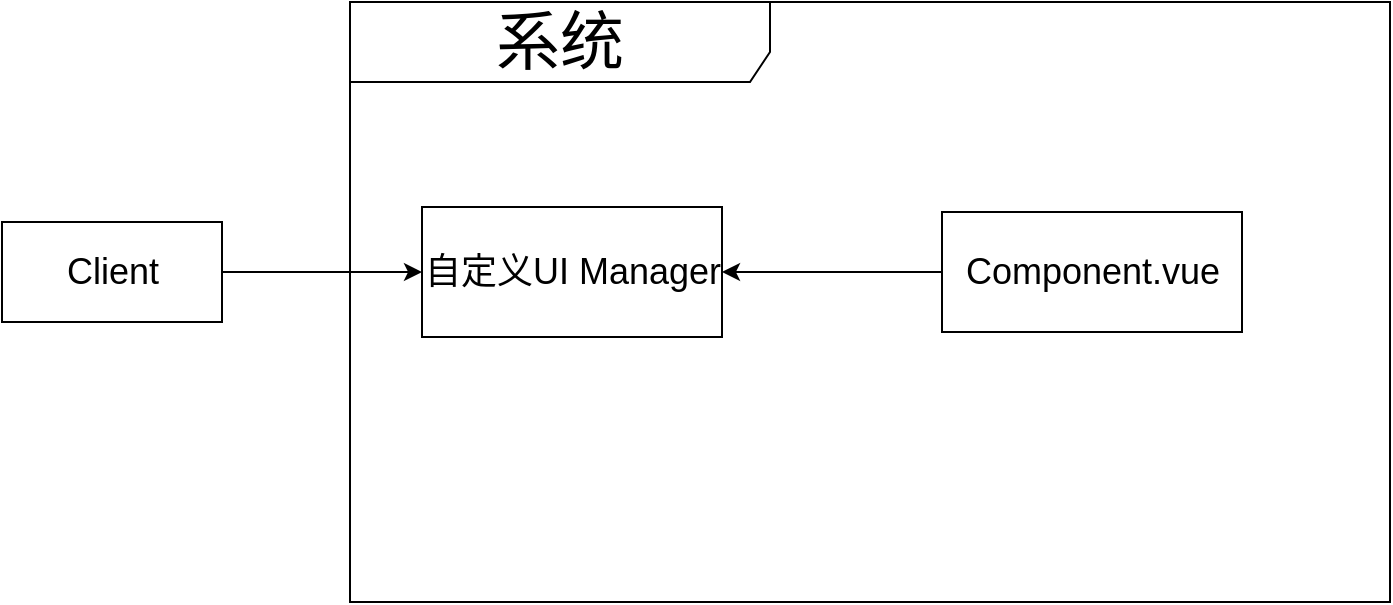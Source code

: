 <mxfile version="13.9.9" type="device"><diagram id="xlLa4os4nUqvh4hpsZzS" name="第 1 页"><mxGraphModel dx="1326" dy="806" grid="1" gridSize="10" guides="1" tooltips="1" connect="1" arrows="1" fold="1" page="1" pageScale="1" pageWidth="827" pageHeight="1169" math="0" shadow="0"><root><mxCell id="0"/><mxCell id="1" parent="0"/><mxCell id="9eY6jI4vPXQm349Hts14-3" value="系统" style="shape=umlFrame;whiteSpace=wrap;html=1;width=210;height=40;fontSize=32;" parent="1" vertex="1"><mxGeometry x="414" y="160" width="520" height="300" as="geometry"/></mxCell><mxCell id="9eY6jI4vPXQm349Hts14-9" style="edgeStyle=orthogonalEdgeStyle;rounded=0;orthogonalLoop=1;jettySize=auto;html=1;entryX=1;entryY=0.5;entryDx=0;entryDy=0;" parent="1" source="9eY6jI4vPXQm349Hts14-1" target="9eY6jI4vPXQm349Hts14-7" edge="1"><mxGeometry relative="1" as="geometry"/></mxCell><mxCell id="9eY6jI4vPXQm349Hts14-1" value="Component.vue" style="html=1;fontSize=18;" parent="1" vertex="1"><mxGeometry x="710" y="265" width="150" height="60" as="geometry"/></mxCell><mxCell id="9eY6jI4vPXQm349Hts14-5" style="edgeStyle=orthogonalEdgeStyle;rounded=0;orthogonalLoop=1;jettySize=auto;html=1;" parent="1" source="9eY6jI4vPXQm349Hts14-2" target="9eY6jI4vPXQm349Hts14-7" edge="1"><mxGeometry relative="1" as="geometry"><mxPoint x="270" y="295" as="targetPoint"/></mxGeometry></mxCell><mxCell id="9eY6jI4vPXQm349Hts14-2" value="Client" style="html=1;fontSize=18;" parent="1" vertex="1"><mxGeometry x="240" y="270" width="110" height="50" as="geometry"/></mxCell><mxCell id="9eY6jI4vPXQm349Hts14-7" value="自定义UI Manager" style="html=1;fontSize=18;" parent="1" vertex="1"><mxGeometry x="450" y="262.5" width="150" height="65" as="geometry"/></mxCell></root></mxGraphModel></diagram></mxfile>